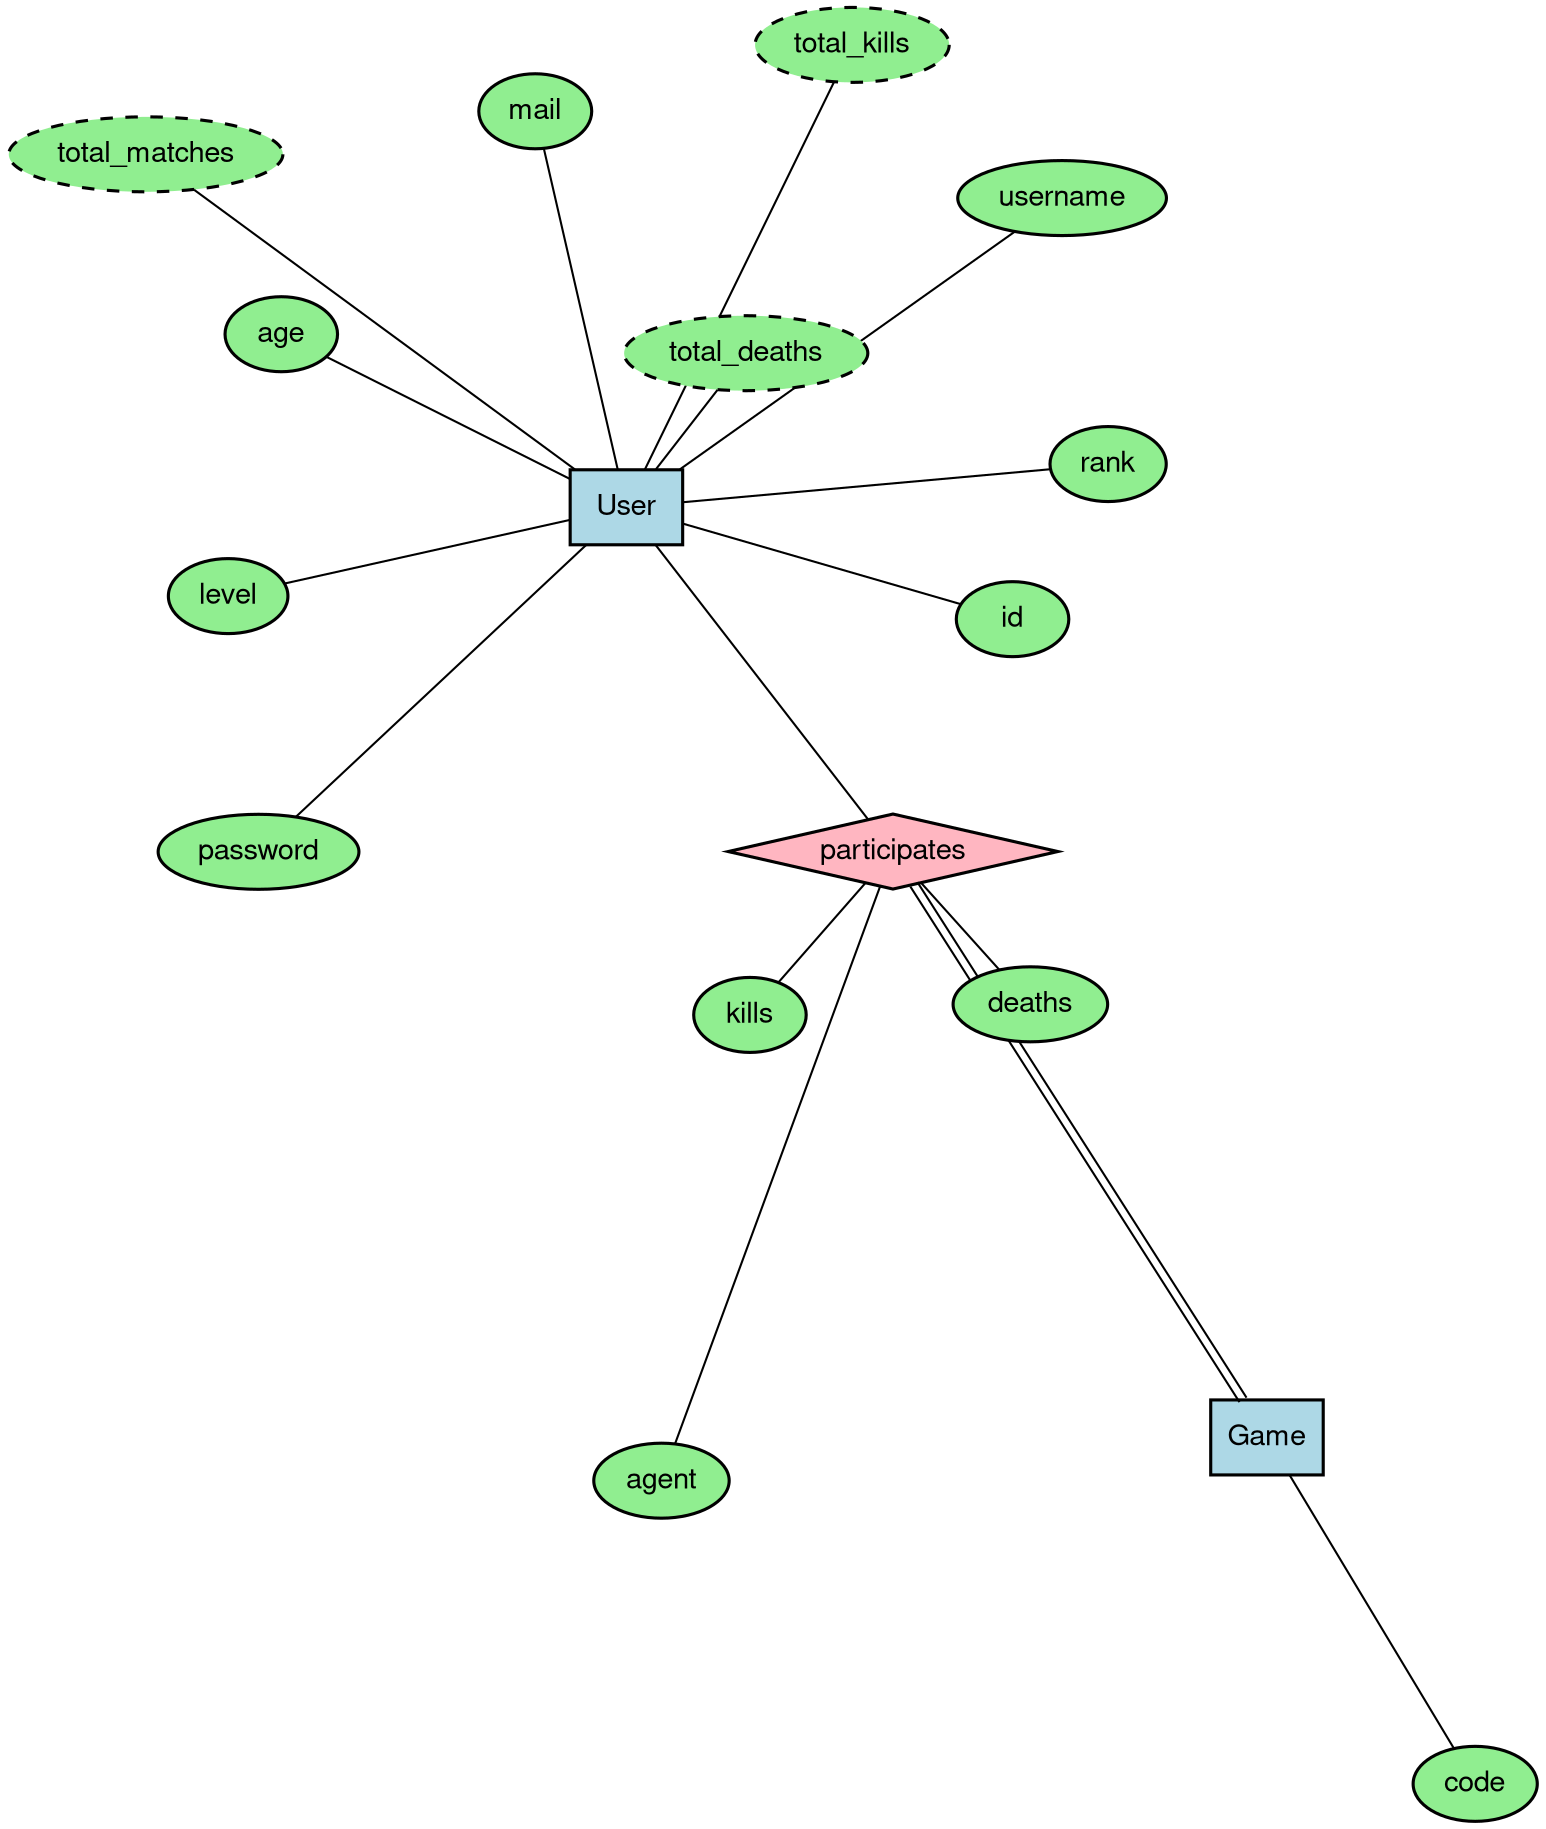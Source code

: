 graph ER_MODEL {
	graph [layout=fdp, rankdir=TB, sep=1];

  stylesheet="styles.css"
  

  // Defaults
  node [fontname="Helvetica,Arial,sans-serif", overlap=false, penwidth=1.5]
  // Border width

  // Entity
  node [shape=box,style=filled,fillcolor=lightblue];
  User; Game;

  // Relation
  node [shape=diamond,style=filled,fillcolor=lightpink];
  participates;

  // Weak Entity
  node [shape=box,style=filled,fillcolor=lightblue,peripheries=2];

  // Weak Relation
  node [shape=diamond,style=filled,fillcolor=lightpink,peripheries=2];

  // Atribute
  node [shape=ellipse,style=filled,fillcolor=lightgreen,peripheries=1];
  age;username;mail;password;
  rank;level;

  kills;deaths;agent;

  // Derived Atribute (dotted border)
  node [shape=ellipse,style="filled,dashed",fillcolor=lightgreen,peripheries=1];
  total_kills;total_deaths;total_matches;
  


  // Primary key
  node [shape=ellipse,style=filled,fillcolor=lightgreen,peripheries=1,class="primary_key"];
  code;
  id;

  // Weak Key
  node [shape=ellipse,style=filled,fillcolor=lightgreen,peripheries=2,class="weak_key"];

User -- participates;
Game -- participates [color = "black:invis:black"]

User -- {age, id, username, mail, password, rank, level, total_kills,total_deaths,total_matches}
participates -- {kills, deaths, agent}
Game -- {code}

}
